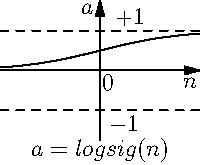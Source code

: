 import graph;
size(100,0);

real f(real x) {return 1/(1+exp(-x));}
pair F(real x) {return (x,f(x));}


xaxis("$n$",EndArrow);
yaxis("$a$",-1.75,1.75,EndArrow);

draw(graph(f,-2.5,2.5,operator ..));
draw((-2.5,-1)--(2.5,-1),currentpen+dashed);
draw((-2.5,1)--(2.5,1),currentpen+dashed);

label("$a = logsig(n) $",(0,-2.00));
label("$0$",(0.2,-0.3));
label("$-1$",(0.6,-1.35));
label("$+1$",(0.75,1.35));